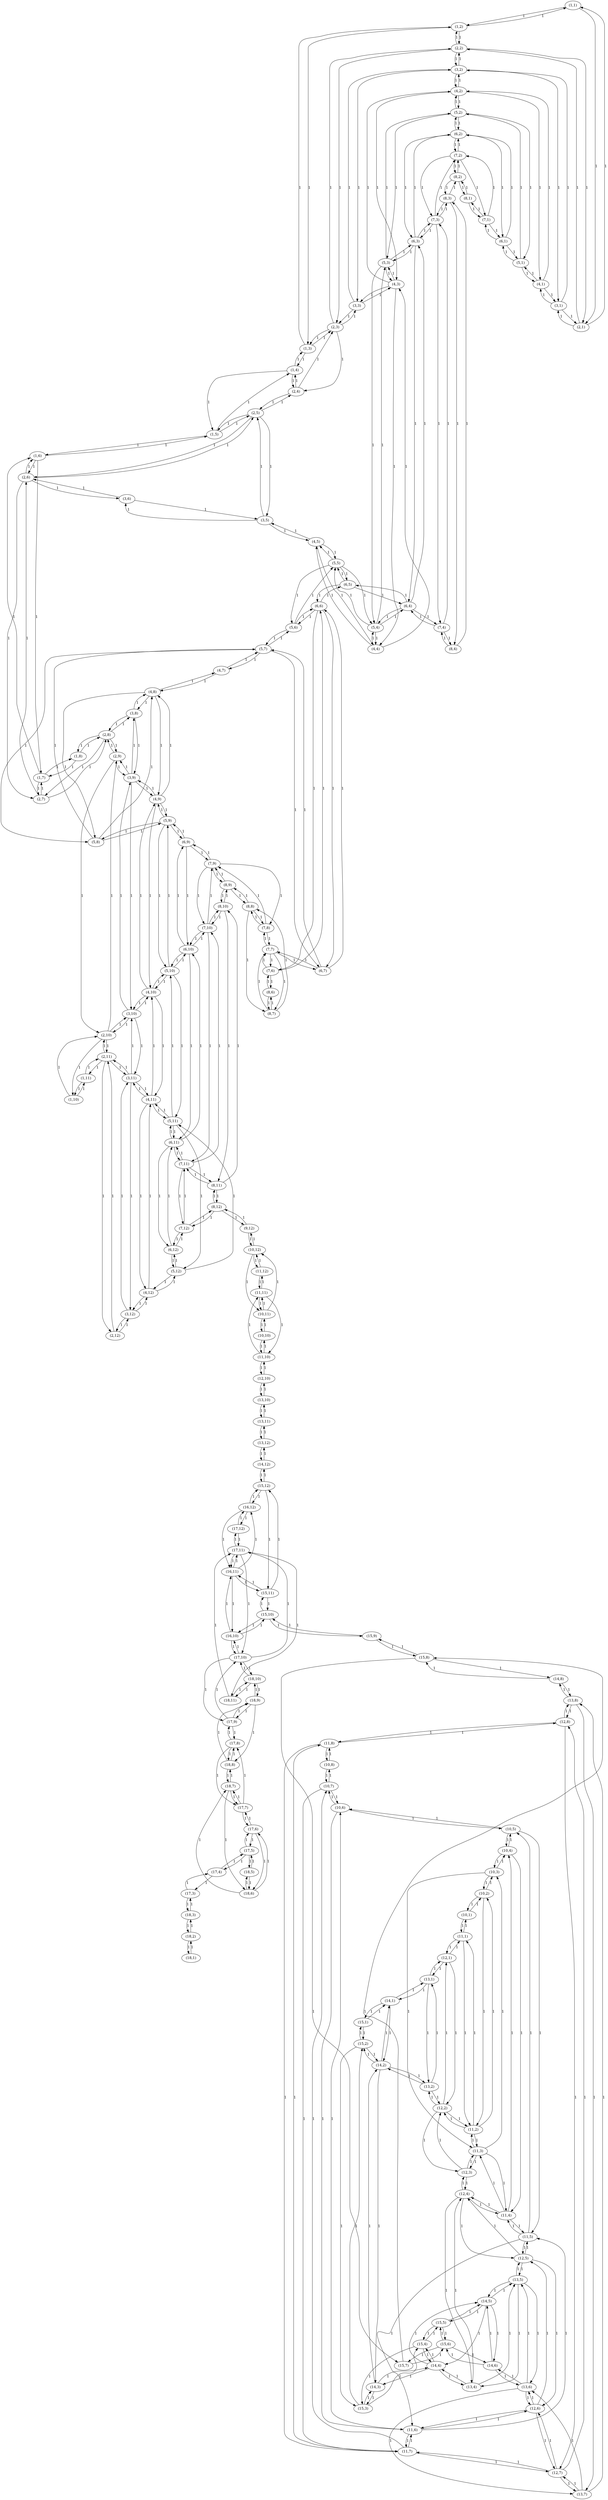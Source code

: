 @startuml

digraph G {
	"(1,1)" -> "(1,2)" [label = 1]
	"(1,1)" -> "(2,1)" [label = 1]
	"(1,2)" -> "(1,1)" [label = 1]
	"(1,2)" -> "(1,3)" [label = 1]
	"(1,2)" -> "(2,2)" [label = 1]
	"(2,1)" -> "(2,2)" [label = 1]
	"(2,1)" -> "(1,1)" [label = 1]
	"(2,1)" -> "(3,1)" [label = 1]
	"(1,3)" -> "(1,2)" [label = 1]
	"(1,3)" -> "(1,4)" [label = 1]
	"(1,3)" -> "(2,3)" [label = 1]
	"(2,2)" -> "(2,1)" [label = 1]
	"(2,2)" -> "(2,3)" [label = 1]
	"(2,2)" -> "(1,2)" [label = 1]
	"(2,2)" -> "(3,2)" [label = 1]
	"(1,4)" -> "(1,3)" [label = 1]
	"(1,4)" -> "(1,5)" [label = 1]
	"(1,4)" -> "(2,4)" [label = 1]
	"(2,3)" -> "(2,2)" [label = 1]
	"(2,3)" -> "(2,4)" [label = 1]
	"(2,3)" -> "(1,3)" [label = 1]
	"(2,3)" -> "(3,3)" [label = 1]
	"(1,5)" -> "(1,4)" [label = 1]
	"(1,5)" -> "(1,6)" [label = 1]
	"(1,5)" -> "(2,5)" [label = 1]
	"(2,4)" -> "(2,3)" [label = 1]
	"(2,4)" -> "(2,5)" [label = 1]
	"(2,4)" -> "(1,4)" [label = 1]
	"(1,6)" -> "(1,5)" [label = 1]
	"(1,6)" -> "(1,7)" [label = 1]
	"(1,6)" -> "(2,6)" [label = 1]
	"(2,5)" -> "(2,4)" [label = 1]
	"(2,5)" -> "(2,6)" [label = 1]
	"(2,5)" -> "(1,5)" [label = 1]
	"(2,5)" -> "(3,5)" [label = 1]
	"(1,7)" -> "(1,6)" [label = 1]
	"(1,7)" -> "(1,8)" [label = 1]
	"(1,7)" -> "(2,7)" [label = 1]
	"(2,6)" -> "(2,5)" [label = 1]
	"(2,6)" -> "(2,7)" [label = 1]
	"(2,6)" -> "(1,6)" [label = 1]
	"(2,6)" -> "(3,6)" [label = 1]
	"(1,8)" -> "(1,7)" [label = 1]
	"(1,8)" -> "(2,8)" [label = 1]
	"(2,7)" -> "(2,6)" [label = 1]
	"(2,7)" -> "(2,8)" [label = 1]
	"(2,7)" -> "(1,7)" [label = 1]
	"(2,8)" -> "(2,7)" [label = 1]
	"(2,8)" -> "(2,9)" [label = 1]
	"(2,8)" -> "(1,8)" [label = 1]
	"(2,8)" -> "(3,8)" [label = 1]
	"(1,10)" -> "(1,11)" [label = 1]
	"(1,10)" -> "(2,10)" [label = 1]
	"(1,11)" -> "(1,10)" [label = 1]
	"(1,11)" -> "(2,11)" [label = 1]
	"(2,10)" -> "(2,9)" [label = 1]
	"(2,10)" -> "(2,11)" [label = 1]
	"(2,10)" -> "(1,10)" [label = 1]
	"(2,10)" -> "(3,10)" [label = 1]
	"(2,11)" -> "(2,10)" [label = 1]
	"(2,11)" -> "(2,12)" [label = 1]
	"(2,11)" -> "(1,11)" [label = 1]
	"(2,11)" -> "(3,11)" [label = 1]
	"(3,1)" -> "(3,2)" [label = 1]
	"(3,1)" -> "(2,1)" [label = 1]
	"(3,1)" -> "(4,1)" [label = 1]
	"(3,2)" -> "(3,1)" [label = 1]
	"(3,2)" -> "(3,3)" [label = 1]
	"(3,2)" -> "(2,2)" [label = 1]
	"(3,2)" -> "(4,2)" [label = 1]
	"(3,3)" -> "(3,2)" [label = 1]
	"(3,3)" -> "(2,3)" [label = 1]
	"(3,3)" -> "(4,3)" [label = 1]
	"(3,5)" -> "(3,6)" [label = 1]
	"(3,5)" -> "(2,5)" [label = 1]
	"(3,5)" -> "(4,5)" [label = 1]
	"(3,6)" -> "(3,5)" [label = 1]
	"(3,6)" -> "(2,6)" [label = 1]
	"(2,9)" -> "(2,8)" [label = 1]
	"(2,9)" -> "(2,10)" [label = 1]
	"(2,9)" -> "(3,9)" [label = 1]
	"(3,8)" -> "(3,9)" [label = 1]
	"(3,8)" -> "(2,8)" [label = 1]
	"(3,8)" -> "(4,8)" [label = 1]
	"(3,9)" -> "(3,8)" [label = 1]
	"(3,9)" -> "(3,10)" [label = 1]
	"(3,9)" -> "(2,9)" [label = 1]
	"(3,9)" -> "(4,9)" [label = 1]
	"(3,10)" -> "(3,9)" [label = 1]
	"(3,10)" -> "(3,11)" [label = 1]
	"(3,10)" -> "(2,10)" [label = 1]
	"(3,10)" -> "(4,10)" [label = 1]
	"(2,12)" -> "(2,11)" [label = 1]
	"(2,12)" -> "(3,12)" [label = 1]
	"(3,11)" -> "(3,10)" [label = 1]
	"(3,11)" -> "(3,12)" [label = 1]
	"(3,11)" -> "(2,11)" [label = 1]
	"(3,11)" -> "(4,11)" [label = 1]
	"(3,12)" -> "(3,11)" [label = 1]
	"(3,12)" -> "(2,12)" [label = 1]
	"(3,12)" -> "(4,12)" [label = 1]
	"(4,1)" -> "(4,2)" [label = 1]
	"(4,1)" -> "(3,1)" [label = 1]
	"(4,1)" -> "(5,1)" [label = 1]
	"(4,2)" -> "(4,1)" [label = 1]
	"(4,2)" -> "(4,3)" [label = 1]
	"(4,2)" -> "(3,2)" [label = 1]
	"(4,2)" -> "(5,2)" [label = 1]
	"(4,3)" -> "(4,2)" [label = 1]
	"(4,3)" -> "(4,4)" [label = 1]
	"(4,3)" -> "(3,3)" [label = 1]
	"(4,3)" -> "(5,3)" [label = 1]
	"(4,5)" -> "(4,4)" [label = 1]
	"(4,5)" -> "(3,5)" [label = 1]
	"(4,5)" -> "(5,5)" [label = 1]
	"(4,8)" -> "(4,7)" [label = 1]
	"(4,8)" -> "(4,9)" [label = 1]
	"(4,8)" -> "(3,8)" [label = 1]
	"(4,8)" -> "(5,8)" [label = 1]
	"(4,9)" -> "(4,8)" [label = 1]
	"(4,9)" -> "(4,10)" [label = 1]
	"(4,9)" -> "(3,9)" [label = 1]
	"(4,9)" -> "(5,9)" [label = 1]
	"(4,10)" -> "(4,9)" [label = 1]
	"(4,10)" -> "(4,11)" [label = 1]
	"(4,10)" -> "(3,10)" [label = 1]
	"(4,10)" -> "(5,10)" [label = 1]
	"(4,11)" -> "(4,10)" [label = 1]
	"(4,11)" -> "(4,12)" [label = 1]
	"(4,11)" -> "(3,11)" [label = 1]
	"(4,11)" -> "(5,11)" [label = 1]
	"(4,12)" -> "(4,11)" [label = 1]
	"(4,12)" -> "(3,12)" [label = 1]
	"(4,12)" -> "(5,12)" [label = 1]
	"(5,1)" -> "(5,2)" [label = 1]
	"(5,1)" -> "(4,1)" [label = 1]
	"(5,1)" -> "(6,1)" [label = 1]
	"(5,2)" -> "(5,1)" [label = 1]
	"(5,2)" -> "(5,3)" [label = 1]
	"(5,2)" -> "(4,2)" [label = 1]
	"(5,2)" -> "(6,2)" [label = 1]
	"(4,4)" -> "(4,3)" [label = 1]
	"(4,4)" -> "(4,5)" [label = 1]
	"(4,4)" -> "(5,4)" [label = 1]
	"(5,3)" -> "(5,2)" [label = 1]
	"(5,3)" -> "(5,4)" [label = 1]
	"(5,3)" -> "(4,3)" [label = 1]
	"(5,3)" -> "(6,3)" [label = 1]
	"(5,4)" -> "(5,3)" [label = 1]
	"(5,4)" -> "(5,5)" [label = 1]
	"(5,4)" -> "(4,4)" [label = 1]
	"(5,4)" -> "(6,4)" [label = 1]
	"(5,5)" -> "(5,4)" [label = 1]
	"(5,5)" -> "(5,6)" [label = 1]
	"(5,5)" -> "(4,5)" [label = 1]
	"(5,5)" -> "(6,5)" [label = 1]
	"(4,7)" -> "(4,8)" [label = 1]
	"(4,7)" -> "(5,7)" [label = 1]
	"(5,7)" -> "(5,6)" [label = 1]
	"(5,7)" -> "(5,8)" [label = 1]
	"(5,7)" -> "(4,7)" [label = 1]
	"(5,7)" -> "(6,7)" [label = 1]
	"(5,8)" -> "(5,7)" [label = 1]
	"(5,8)" -> "(5,9)" [label = 1]
	"(5,8)" -> "(4,8)" [label = 1]
	"(5,9)" -> "(5,8)" [label = 1]
	"(5,9)" -> "(5,10)" [label = 1]
	"(5,9)" -> "(4,9)" [label = 1]
	"(5,9)" -> "(6,9)" [label = 1]
	"(5,10)" -> "(5,9)" [label = 1]
	"(5,10)" -> "(5,11)" [label = 1]
	"(5,10)" -> "(4,10)" [label = 1]
	"(5,10)" -> "(6,10)" [label = 1]
	"(5,11)" -> "(5,10)" [label = 1]
	"(5,11)" -> "(5,12)" [label = 1]
	"(5,11)" -> "(4,11)" [label = 1]
	"(5,11)" -> "(6,11)" [label = 1]
	"(5,12)" -> "(5,11)" [label = 1]
	"(5,12)" -> "(4,12)" [label = 1]
	"(5,12)" -> "(6,12)" [label = 1]
	"(6,1)" -> "(6,2)" [label = 1]
	"(6,1)" -> "(5,1)" [label = 1]
	"(6,1)" -> "(7,1)" [label = 1]
	"(6,2)" -> "(6,1)" [label = 1]
	"(6,2)" -> "(6,3)" [label = 1]
	"(6,2)" -> "(5,2)" [label = 1]
	"(6,2)" -> "(7,2)" [label = 1]
	"(6,3)" -> "(6,2)" [label = 1]
	"(6,3)" -> "(6,4)" [label = 1]
	"(6,3)" -> "(5,3)" [label = 1]
	"(6,3)" -> "(7,3)" [label = 1]
	"(6,4)" -> "(6,3)" [label = 1]
	"(6,4)" -> "(6,5)" [label = 1]
	"(6,4)" -> "(5,4)" [label = 1]
	"(6,4)" -> "(7,4)" [label = 1]
	"(5,6)" -> "(5,5)" [label = 1]
	"(5,6)" -> "(5,7)" [label = 1]
	"(5,6)" -> "(6,6)" [label = 1]
	"(6,5)" -> "(6,4)" [label = 1]
	"(6,5)" -> "(6,6)" [label = 1]
	"(6,5)" -> "(5,5)" [label = 1]
	"(6,6)" -> "(6,5)" [label = 1]
	"(6,6)" -> "(6,7)" [label = 1]
	"(6,6)" -> "(5,6)" [label = 1]
	"(6,6)" -> "(7,6)" [label = 1]
	"(6,7)" -> "(6,6)" [label = 1]
	"(6,7)" -> "(5,7)" [label = 1]
	"(6,7)" -> "(7,7)" [label = 1]
	"(6,9)" -> "(6,10)" [label = 1]
	"(6,9)" -> "(5,9)" [label = 1]
	"(6,9)" -> "(7,9)" [label = 1]
	"(6,10)" -> "(6,9)" [label = 1]
	"(6,10)" -> "(6,11)" [label = 1]
	"(6,10)" -> "(5,10)" [label = 1]
	"(6,10)" -> "(7,10)" [label = 1]
	"(6,11)" -> "(6,10)" [label = 1]
	"(6,11)" -> "(6,12)" [label = 1]
	"(6,11)" -> "(5,11)" [label = 1]
	"(6,11)" -> "(7,11)" [label = 1]
	"(6,12)" -> "(6,11)" [label = 1]
	"(6,12)" -> "(5,12)" [label = 1]
	"(6,12)" -> "(7,12)" [label = 1]
	"(7,1)" -> "(7,2)" [label = 1]
	"(7,1)" -> "(6,1)" [label = 1]
	"(7,1)" -> "(8,1)" [label = 1]
	"(7,2)" -> "(7,1)" [label = 1]
	"(7,2)" -> "(7,3)" [label = 1]
	"(7,2)" -> "(6,2)" [label = 1]
	"(7,2)" -> "(8,2)" [label = 1]
	"(7,3)" -> "(7,2)" [label = 1]
	"(7,3)" -> "(7,4)" [label = 1]
	"(7,3)" -> "(6,3)" [label = 1]
	"(7,3)" -> "(8,3)" [label = 1]
	"(7,4)" -> "(7,3)" [label = 1]
	"(7,4)" -> "(6,4)" [label = 1]
	"(7,4)" -> "(8,4)" [label = 1]
	"(7,6)" -> "(7,7)" [label = 1]
	"(7,6)" -> "(6,6)" [label = 1]
	"(7,6)" -> "(8,6)" [label = 1]
	"(7,7)" -> "(7,6)" [label = 1]
	"(7,7)" -> "(7,8)" [label = 1]
	"(7,7)" -> "(6,7)" [label = 1]
	"(7,7)" -> "(8,7)" [label = 1]
	"(7,9)" -> "(7,8)" [label = 1]
	"(7,9)" -> "(7,10)" [label = 1]
	"(7,9)" -> "(6,9)" [label = 1]
	"(7,9)" -> "(8,9)" [label = 1]
	"(7,10)" -> "(7,9)" [label = 1]
	"(7,10)" -> "(7,11)" [label = 1]
	"(7,10)" -> "(6,10)" [label = 1]
	"(7,10)" -> "(8,10)" [label = 1]
	"(7,11)" -> "(7,10)" [label = 1]
	"(7,11)" -> "(7,12)" [label = 1]
	"(7,11)" -> "(6,11)" [label = 1]
	"(7,11)" -> "(8,11)" [label = 1]
	"(7,12)" -> "(7,11)" [label = 1]
	"(7,12)" -> "(6,12)" [label = 1]
	"(7,12)" -> "(8,12)" [label = 1]
	"(8,1)" -> "(8,2)" [label = 1]
	"(8,1)" -> "(7,1)" [label = 1]
	"(8,2)" -> "(8,1)" [label = 1]
	"(8,2)" -> "(8,3)" [label = 1]
	"(8,2)" -> "(7,2)" [label = 1]
	"(8,3)" -> "(8,2)" [label = 1]
	"(8,3)" -> "(8,4)" [label = 1]
	"(8,3)" -> "(7,3)" [label = 1]
	"(8,4)" -> "(8,3)" [label = 1]
	"(8,4)" -> "(7,4)" [label = 1]
	"(8,6)" -> "(8,7)" [label = 1]
	"(8,6)" -> "(7,6)" [label = 1]
	"(7,8)" -> "(7,7)" [label = 1]
	"(7,8)" -> "(7,9)" [label = 1]
	"(7,8)" -> "(8,8)" [label = 1]
	"(8,7)" -> "(8,6)" [label = 1]
	"(8,7)" -> "(8,8)" [label = 1]
	"(8,7)" -> "(7,7)" [label = 1]
	"(8,8)" -> "(8,7)" [label = 1]
	"(8,8)" -> "(8,9)" [label = 1]
	"(8,8)" -> "(7,8)" [label = 1]
	"(8,9)" -> "(8,8)" [label = 1]
	"(8,9)" -> "(8,10)" [label = 1]
	"(8,9)" -> "(7,9)" [label = 1]
	"(8,10)" -> "(8,9)" [label = 1]
	"(8,10)" -> "(8,11)" [label = 1]
	"(8,10)" -> "(7,10)" [label = 1]
	"(8,11)" -> "(8,10)" [label = 1]
	"(8,11)" -> "(8,12)" [label = 1]
	"(8,11)" -> "(7,11)" [label = 1]
	"(8,12)" -> "(8,11)" [label = 1]
	"(8,12)" -> "(7,12)" [label = 1]
	"(8,12)" -> "(9,12)" [label = 1]
	"(9,12)" -> "(8,12)" [label = 1]
	"(9,12)" -> "(10,12)" [label = 1]
	"(10,12)" -> "(10,11)" [label = 1]
	"(10,12)" -> "(9,12)" [label = 1]
	"(10,12)" -> "(11,12)" [label = 1]
	"(10,1)" -> "(10,2)" [label = 1]
	"(10,1)" -> "(11,1)" [label = 1]
	"(10,2)" -> "(10,1)" [label = 1]
	"(10,2)" -> "(10,3)" [label = 1]
	"(10,2)" -> "(11,2)" [label = 1]
	"(11,1)" -> "(11,2)" [label = 1]
	"(11,1)" -> "(10,1)" [label = 1]
	"(11,1)" -> "(12,1)" [label = 1]
	"(10,3)" -> "(10,2)" [label = 1]
	"(10,3)" -> "(10,4)" [label = 1]
	"(10,3)" -> "(11,3)" [label = 1]
	"(11,2)" -> "(11,1)" [label = 1]
	"(11,2)" -> "(11,3)" [label = 1]
	"(11,2)" -> "(10,2)" [label = 1]
	"(11,2)" -> "(12,2)" [label = 1]
	"(10,4)" -> "(10,3)" [label = 1]
	"(10,4)" -> "(10,5)" [label = 1]
	"(10,4)" -> "(11,4)" [label = 1]
	"(11,3)" -> "(11,2)" [label = 1]
	"(11,3)" -> "(11,4)" [label = 1]
	"(11,3)" -> "(10,3)" [label = 1]
	"(11,3)" -> "(12,3)" [label = 1]
	"(10,5)" -> "(10,4)" [label = 1]
	"(10,5)" -> "(10,6)" [label = 1]
	"(10,5)" -> "(11,5)" [label = 1]
	"(11,4)" -> "(11,3)" [label = 1]
	"(11,4)" -> "(11,5)" [label = 1]
	"(11,4)" -> "(10,4)" [label = 1]
	"(11,4)" -> "(12,4)" [label = 1]
	"(10,6)" -> "(10,5)" [label = 1]
	"(10,6)" -> "(10,7)" [label = 1]
	"(10,6)" -> "(11,6)" [label = 1]
	"(11,5)" -> "(11,4)" [label = 1]
	"(11,5)" -> "(11,6)" [label = 1]
	"(11,5)" -> "(10,5)" [label = 1]
	"(11,5)" -> "(12,5)" [label = 1]
	"(10,7)" -> "(10,6)" [label = 1]
	"(10,7)" -> "(10,8)" [label = 1]
	"(10,7)" -> "(11,7)" [label = 1]
	"(11,6)" -> "(11,5)" [label = 1]
	"(11,6)" -> "(11,7)" [label = 1]
	"(11,6)" -> "(10,6)" [label = 1]
	"(11,6)" -> "(12,6)" [label = 1]
	"(10,8)" -> "(10,7)" [label = 1]
	"(10,8)" -> "(11,8)" [label = 1]
	"(11,7)" -> "(11,6)" [label = 1]
	"(11,7)" -> "(11,8)" [label = 1]
	"(11,7)" -> "(10,7)" [label = 1]
	"(11,7)" -> "(12,7)" [label = 1]
	"(11,8)" -> "(11,7)" [label = 1]
	"(11,8)" -> "(10,8)" [label = 1]
	"(11,8)" -> "(12,8)" [label = 1]
	"(10,10)" -> "(10,11)" [label = 1]
	"(10,10)" -> "(11,10)" [label = 1]
	"(10,11)" -> "(10,10)" [label = 1]
	"(10,11)" -> "(10,12)" [label = 1]
	"(10,11)" -> "(11,11)" [label = 1]
	"(11,10)" -> "(11,11)" [label = 1]
	"(11,10)" -> "(10,10)" [label = 1]
	"(11,10)" -> "(12,10)" [label = 1]
	"(11,11)" -> "(11,10)" [label = 1]
	"(11,11)" -> "(11,12)" [label = 1]
	"(11,11)" -> "(10,11)" [label = 1]
	"(11,12)" -> "(11,11)" [label = 1]
	"(11,12)" -> "(10,12)" [label = 1]
	"(12,1)" -> "(12,2)" [label = 1]
	"(12,1)" -> "(11,1)" [label = 1]
	"(12,1)" -> "(13,1)" [label = 1]
	"(12,2)" -> "(12,1)" [label = 1]
	"(12,2)" -> "(12,3)" [label = 1]
	"(12,2)" -> "(11,2)" [label = 1]
	"(12,2)" -> "(13,2)" [label = 1]
	"(12,3)" -> "(12,2)" [label = 1]
	"(12,3)" -> "(12,4)" [label = 1]
	"(12,3)" -> "(11,3)" [label = 1]
	"(12,4)" -> "(12,3)" [label = 1]
	"(12,4)" -> "(12,5)" [label = 1]
	"(12,4)" -> "(11,4)" [label = 1]
	"(12,4)" -> "(13,4)" [label = 1]
	"(12,5)" -> "(12,4)" [label = 1]
	"(12,5)" -> "(12,6)" [label = 1]
	"(12,5)" -> "(11,5)" [label = 1]
	"(12,5)" -> "(13,5)" [label = 1]
	"(12,6)" -> "(12,5)" [label = 1]
	"(12,6)" -> "(12,7)" [label = 1]
	"(12,6)" -> "(11,6)" [label = 1]
	"(12,6)" -> "(13,6)" [label = 1]
	"(12,7)" -> "(12,6)" [label = 1]
	"(12,7)" -> "(12,8)" [label = 1]
	"(12,7)" -> "(11,7)" [label = 1]
	"(12,7)" -> "(13,7)" [label = 1]
	"(12,8)" -> "(12,7)" [label = 1]
	"(12,8)" -> "(11,8)" [label = 1]
	"(12,8)" -> "(13,8)" [label = 1]
	"(12,10)" -> "(11,10)" [label = 1]
	"(12,10)" -> "(13,10)" [label = 1]
	"(13,1)" -> "(13,2)" [label = 1]
	"(13,1)" -> "(12,1)" [label = 1]
	"(13,1)" -> "(14,1)" [label = 1]
	"(13,2)" -> "(13,1)" [label = 1]
	"(13,2)" -> "(12,2)" [label = 1]
	"(13,2)" -> "(14,2)" [label = 1]
	"(13,4)" -> "(13,5)" [label = 1]
	"(13,4)" -> "(12,4)" [label = 1]
	"(13,4)" -> "(14,4)" [label = 1]
	"(13,5)" -> "(13,4)" [label = 1]
	"(13,5)" -> "(13,6)" [label = 1]
	"(13,5)" -> "(12,5)" [label = 1]
	"(13,5)" -> "(14,5)" [label = 1]
	"(13,6)" -> "(13,5)" [label = 1]
	"(13,6)" -> "(13,7)" [label = 1]
	"(13,6)" -> "(12,6)" [label = 1]
	"(13,6)" -> "(14,6)" [label = 1]
	"(13,7)" -> "(13,6)" [label = 1]
	"(13,7)" -> "(13,8)" [label = 1]
	"(13,7)" -> "(12,7)" [label = 1]
	"(13,8)" -> "(13,7)" [label = 1]
	"(13,8)" -> "(12,8)" [label = 1]
	"(13,8)" -> "(14,8)" [label = 1]
	"(13,10)" -> "(13,11)" [label = 1]
	"(13,10)" -> "(12,10)" [label = 1]
	"(14,1)" -> "(14,2)" [label = 1]
	"(14,1)" -> "(13,1)" [label = 1]
	"(14,1)" -> "(15,1)" [label = 1]
	"(14,2)" -> "(14,1)" [label = 1]
	"(14,2)" -> "(14,3)" [label = 1]
	"(14,2)" -> "(13,2)" [label = 1]
	"(14,2)" -> "(15,2)" [label = 1]
	"(14,4)" -> "(14,3)" [label = 1]
	"(14,4)" -> "(14,5)" [label = 1]
	"(14,4)" -> "(13,4)" [label = 1]
	"(14,4)" -> "(15,4)" [label = 1]
	"(14,5)" -> "(14,4)" [label = 1]
	"(14,5)" -> "(14,6)" [label = 1]
	"(14,5)" -> "(13,5)" [label = 1]
	"(14,5)" -> "(15,5)" [label = 1]
	"(14,6)" -> "(14,5)" [label = 1]
	"(14,6)" -> "(13,6)" [label = 1]
	"(14,6)" -> "(15,6)" [label = 1]
	"(14,8)" -> "(13,8)" [label = 1]
	"(14,8)" -> "(15,8)" [label = 1]
	"(13,11)" -> "(13,10)" [label = 1]
	"(13,11)" -> "(13,12)" [label = 1]
	"(13,12)" -> "(13,11)" [label = 1]
	"(13,12)" -> "(14,12)" [label = 1]
	"(14,12)" -> "(13,12)" [label = 1]
	"(14,12)" -> "(15,12)" [label = 1]
	"(15,1)" -> "(15,2)" [label = 1]
	"(15,1)" -> "(14,1)" [label = 1]
	"(14,3)" -> "(14,2)" [label = 1]
	"(14,3)" -> "(14,4)" [label = 1]
	"(14,3)" -> "(15,3)" [label = 1]
	"(15,2)" -> "(15,1)" [label = 1]
	"(15,2)" -> "(15,3)" [label = 1]
	"(15,2)" -> "(14,2)" [label = 1]
	"(15,3)" -> "(15,2)" [label = 1]
	"(15,3)" -> "(15,4)" [label = 1]
	"(15,3)" -> "(14,3)" [label = 1]
	"(15,4)" -> "(15,3)" [label = 1]
	"(15,4)" -> "(15,5)" [label = 1]
	"(15,4)" -> "(14,4)" [label = 1]
	"(15,5)" -> "(15,4)" [label = 1]
	"(15,5)" -> "(15,6)" [label = 1]
	"(15,5)" -> "(14,5)" [label = 1]
	"(15,6)" -> "(15,5)" [label = 1]
	"(15,6)" -> "(15,7)" [label = 1]
	"(15,6)" -> "(14,6)" [label = 1]
	"(15,8)" -> "(15,7)" [label = 1]
	"(15,8)" -> "(15,9)" [label = 1]
	"(15,8)" -> "(14,8)" [label = 1]
	"(15,12)" -> "(15,11)" [label = 1]
	"(15,12)" -> "(14,12)" [label = 1]
	"(15,12)" -> "(16,12)" [label = 1]
	"(15,7)" -> "(15,6)" [label = 1]
	"(15,7)" -> "(15,8)" [label = 1]
	"(15,9)" -> "(15,8)" [label = 1]
	"(15,9)" -> "(15,10)" [label = 1]
	"(15,10)" -> "(15,9)" [label = 1]
	"(15,10)" -> "(15,11)" [label = 1]
	"(15,10)" -> "(16,10)" [label = 1]
	"(15,11)" -> "(15,10)" [label = 1]
	"(15,11)" -> "(15,12)" [label = 1]
	"(15,11)" -> "(16,11)" [label = 1]
	"(16,10)" -> "(16,11)" [label = 1]
	"(16,10)" -> "(15,10)" [label = 1]
	"(16,10)" -> "(17,10)" [label = 1]
	"(16,11)" -> "(16,10)" [label = 1]
	"(16,11)" -> "(16,12)" [label = 1]
	"(16,11)" -> "(15,11)" [label = 1]
	"(16,11)" -> "(17,11)" [label = 1]
	"(16,12)" -> "(16,11)" [label = 1]
	"(16,12)" -> "(15,12)" [label = 1]
	"(16,12)" -> "(17,12)" [label = 1]
	"(17,10)" -> "(17,9)" [label = 1]
	"(17,10)" -> "(17,11)" [label = 1]
	"(17,10)" -> "(16,10)" [label = 1]
	"(17,10)" -> "(18,10)" [label = 1]
	"(17,11)" -> "(17,10)" [label = 1]
	"(17,11)" -> "(17,12)" [label = 1]
	"(17,11)" -> "(16,11)" [label = 1]
	"(17,11)" -> "(18,11)" [label = 1]
	"(17,12)" -> "(17,11)" [label = 1]
	"(17,12)" -> "(16,12)" [label = 1]
	"(17,3)" -> "(17,4)" [label = 1]
	"(17,3)" -> "(18,3)" [label = 1]
	"(17,4)" -> "(17,3)" [label = 1]
	"(17,4)" -> "(17,5)" [label = 1]
	"(18,3)" -> "(18,2)" [label = 1]
	"(18,3)" -> "(17,3)" [label = 1]
	"(17,5)" -> "(17,4)" [label = 1]
	"(17,5)" -> "(17,6)" [label = 1]
	"(17,5)" -> "(18,5)" [label = 1]
	"(17,6)" -> "(17,5)" [label = 1]
	"(17,6)" -> "(17,7)" [label = 1]
	"(17,6)" -> "(18,6)" [label = 1]
	"(18,5)" -> "(18,6)" [label = 1]
	"(18,5)" -> "(17,5)" [label = 1]
	"(17,7)" -> "(17,6)" [label = 1]
	"(17,7)" -> "(17,8)" [label = 1]
	"(17,7)" -> "(18,7)" [label = 1]
	"(18,6)" -> "(18,5)" [label = 1]
	"(18,6)" -> "(18,7)" [label = 1]
	"(18,6)" -> "(17,6)" [label = 1]
	"(17,8)" -> "(17,7)" [label = 1]
	"(17,8)" -> "(17,9)" [label = 1]
	"(17,8)" -> "(18,8)" [label = 1]
	"(18,7)" -> "(18,6)" [label = 1]
	"(18,7)" -> "(18,8)" [label = 1]
	"(18,7)" -> "(17,7)" [label = 1]
	"(17,9)" -> "(17,8)" [label = 1]
	"(17,9)" -> "(17,10)" [label = 1]
	"(17,9)" -> "(18,9)" [label = 1]
	"(18,8)" -> "(18,7)" [label = 1]
	"(18,8)" -> "(18,9)" [label = 1]
	"(18,8)" -> "(17,8)" [label = 1]
	"(18,9)" -> "(18,8)" [label = 1]
	"(18,9)" -> "(18,10)" [label = 1]
	"(18,9)" -> "(17,9)" [label = 1]
	"(18,10)" -> "(18,9)" [label = 1]
	"(18,10)" -> "(18,11)" [label = 1]
	"(18,10)" -> "(17,10)" [label = 1]
	"(18,11)" -> "(18,10)" [label = 1]
	"(18,11)" -> "(17,11)" [label = 1]
	"(18,1)" -> "(18,2)" [label = 1]
	"(18,2)" -> "(18,1)" [label = 1]
	"(18,2)" -> "(18,3)" [label = 1]
}
@enduml
